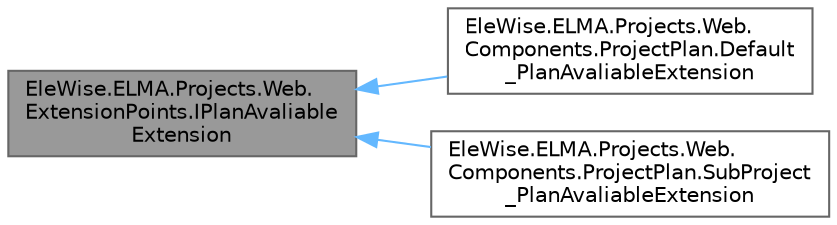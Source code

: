 digraph "EleWise.ELMA.Projects.Web.ExtensionPoints.IPlanAvaliableExtension"
{
 // LATEX_PDF_SIZE
  bgcolor="transparent";
  edge [fontname=Helvetica,fontsize=10,labelfontname=Helvetica,labelfontsize=10];
  node [fontname=Helvetica,fontsize=10,shape=box,height=0.2,width=0.4];
  rankdir="LR";
  Node1 [id="Node000001",label="EleWise.ELMA.Projects.Web.\lExtensionPoints.IPlanAvaliable\lExtension",height=0.2,width=0.4,color="gray40", fillcolor="grey60", style="filled", fontcolor="black",tooltip="Точка расширения разрешений плана проекта"];
  Node1 -> Node2 [id="edge1_Node000001_Node000002",dir="back",color="steelblue1",style="solid",tooltip=" "];
  Node2 [id="Node000002",label="EleWise.ELMA.Projects.Web.\lComponents.ProjectPlan.Default\l_PlanAvaliableExtension",height=0.2,width=0.4,color="gray40", fillcolor="white", style="filled",tooltip=" "];
  Node1 -> Node3 [id="edge2_Node000001_Node000003",dir="back",color="steelblue1",style="solid",tooltip=" "];
  Node3 [id="Node000003",label="EleWise.ELMA.Projects.Web.\lComponents.ProjectPlan.SubProject\l_PlanAvaliableExtension",height=0.2,width=0.4,color="gray40", fillcolor="white", style="filled",tooltip=" "];
}
